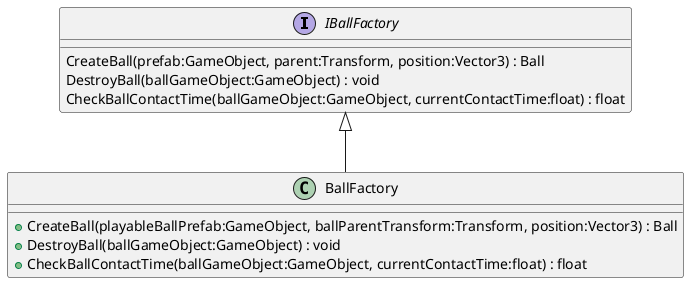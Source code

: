 @startuml
interface IBallFactory {
    CreateBall(prefab:GameObject, parent:Transform, position:Vector3) : Ball
    DestroyBall(ballGameObject:GameObject) : void
    CheckBallContactTime(ballGameObject:GameObject, currentContactTime:float) : float
}
class BallFactory {
    + CreateBall(playableBallPrefab:GameObject, ballParentTransform:Transform, position:Vector3) : Ball
    + DestroyBall(ballGameObject:GameObject) : void
    + CheckBallContactTime(ballGameObject:GameObject, currentContactTime:float) : float
}
IBallFactory <|-- BallFactory
@enduml
